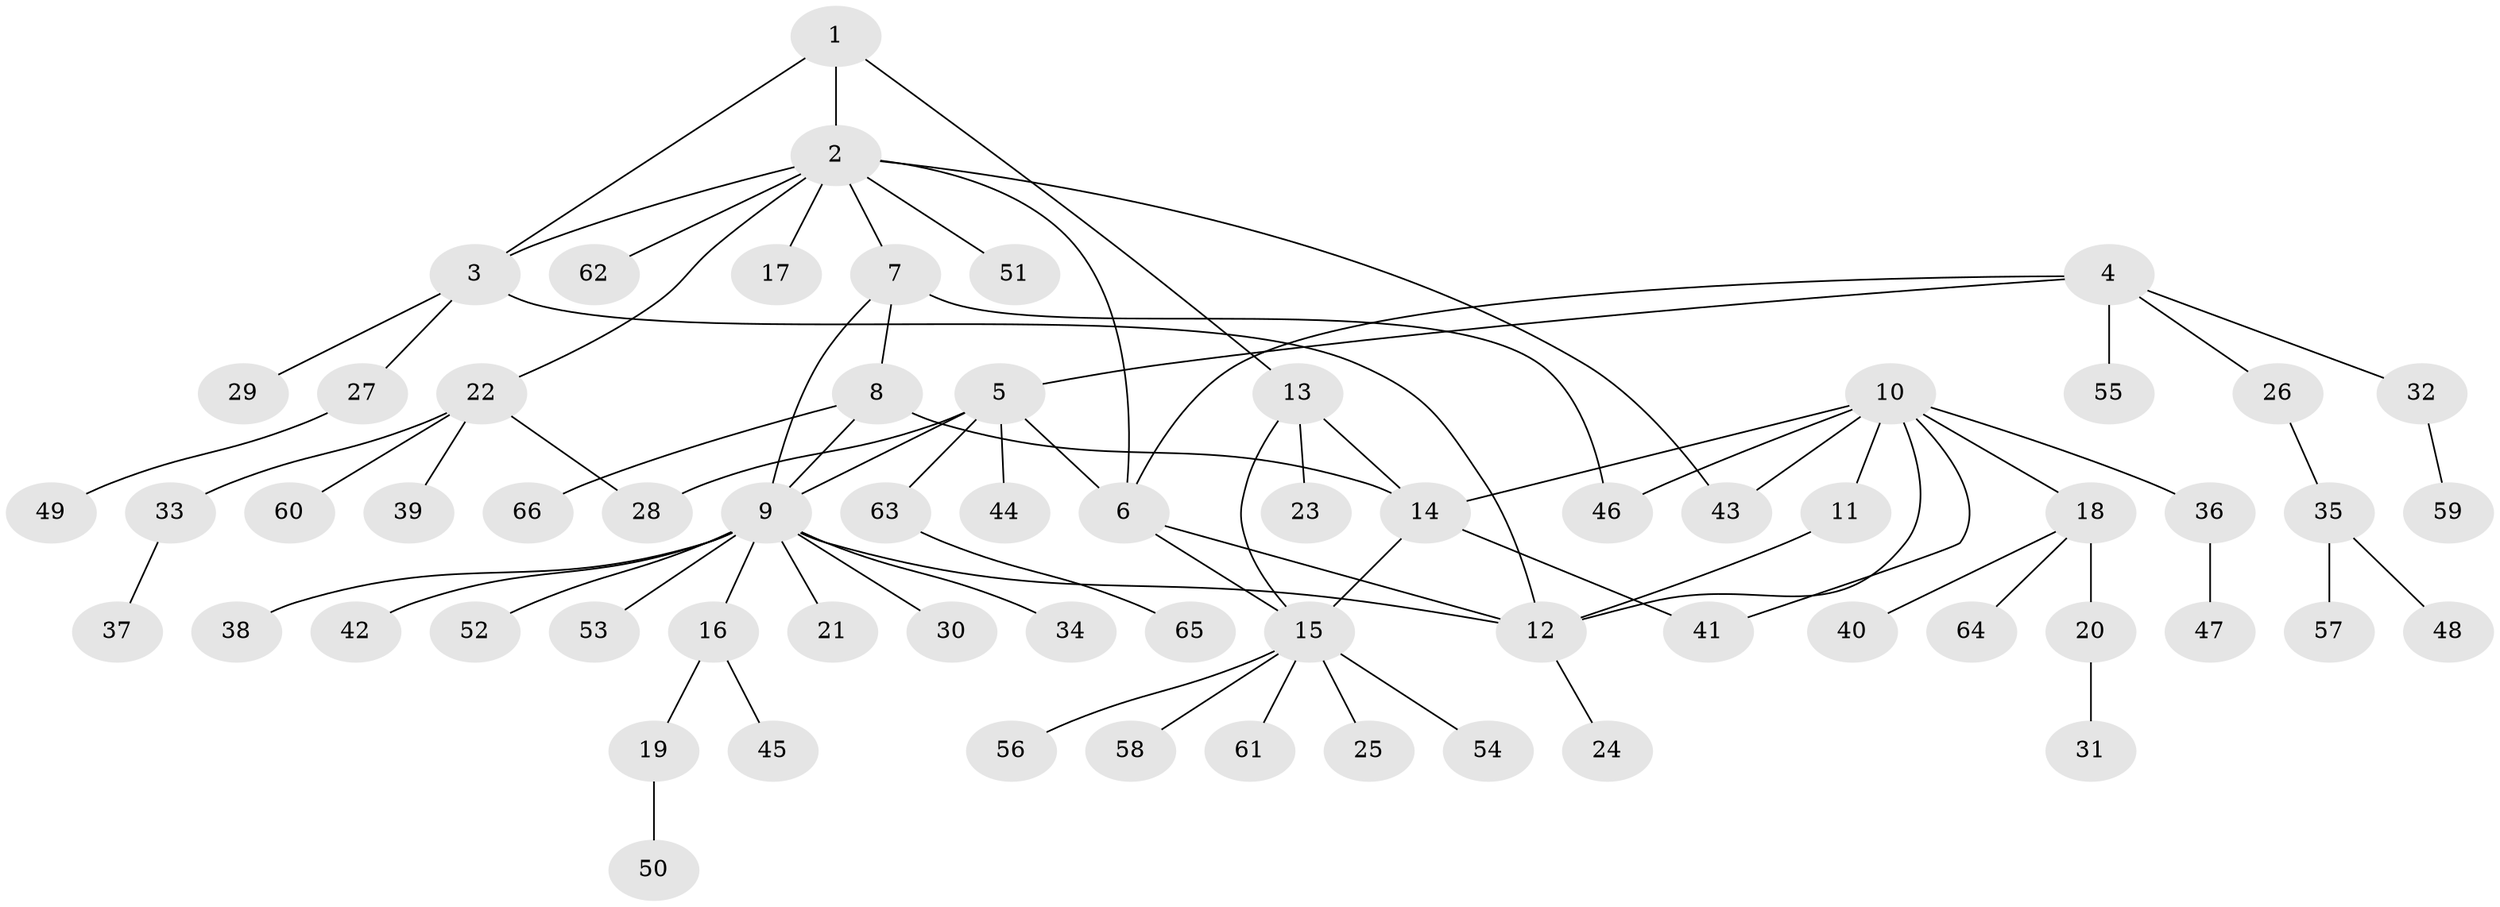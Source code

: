 // coarse degree distribution, {5: 0.05263157894736842, 1: 0.631578947368421, 3: 0.05263157894736842, 4: 0.05263157894736842, 2: 0.10526315789473684, 8: 0.10526315789473684}
// Generated by graph-tools (version 1.1) at 2025/58/03/04/25 21:58:20]
// undirected, 66 vertices, 80 edges
graph export_dot {
graph [start="1"]
  node [color=gray90,style=filled];
  1;
  2;
  3;
  4;
  5;
  6;
  7;
  8;
  9;
  10;
  11;
  12;
  13;
  14;
  15;
  16;
  17;
  18;
  19;
  20;
  21;
  22;
  23;
  24;
  25;
  26;
  27;
  28;
  29;
  30;
  31;
  32;
  33;
  34;
  35;
  36;
  37;
  38;
  39;
  40;
  41;
  42;
  43;
  44;
  45;
  46;
  47;
  48;
  49;
  50;
  51;
  52;
  53;
  54;
  55;
  56;
  57;
  58;
  59;
  60;
  61;
  62;
  63;
  64;
  65;
  66;
  1 -- 2;
  1 -- 3;
  1 -- 13;
  2 -- 3;
  2 -- 6;
  2 -- 7;
  2 -- 17;
  2 -- 22;
  2 -- 43;
  2 -- 51;
  2 -- 62;
  3 -- 12;
  3 -- 27;
  3 -- 29;
  4 -- 5;
  4 -- 6;
  4 -- 26;
  4 -- 32;
  4 -- 55;
  5 -- 6;
  5 -- 9;
  5 -- 28;
  5 -- 44;
  5 -- 63;
  6 -- 12;
  6 -- 15;
  7 -- 8;
  7 -- 9;
  7 -- 46;
  8 -- 9;
  8 -- 14;
  8 -- 66;
  9 -- 12;
  9 -- 16;
  9 -- 21;
  9 -- 30;
  9 -- 34;
  9 -- 38;
  9 -- 42;
  9 -- 52;
  9 -- 53;
  10 -- 11;
  10 -- 12;
  10 -- 14;
  10 -- 18;
  10 -- 36;
  10 -- 41;
  10 -- 43;
  10 -- 46;
  11 -- 12;
  12 -- 24;
  13 -- 14;
  13 -- 15;
  13 -- 23;
  14 -- 15;
  14 -- 41;
  15 -- 25;
  15 -- 54;
  15 -- 56;
  15 -- 58;
  15 -- 61;
  16 -- 19;
  16 -- 45;
  18 -- 20;
  18 -- 40;
  18 -- 64;
  19 -- 50;
  20 -- 31;
  22 -- 28;
  22 -- 33;
  22 -- 39;
  22 -- 60;
  26 -- 35;
  27 -- 49;
  32 -- 59;
  33 -- 37;
  35 -- 48;
  35 -- 57;
  36 -- 47;
  63 -- 65;
}
